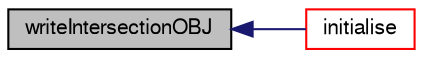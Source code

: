 digraph "writeIntersectionOBJ"
{
  bgcolor="transparent";
  edge [fontname="FreeSans",fontsize="10",labelfontname="FreeSans",labelfontsize="10"];
  node [fontname="FreeSans",fontsize="10",shape=record];
  rankdir="LR";
  Node133 [label="writeIntersectionOBJ",height=0.2,width=0.4,color="black", fillcolor="grey75", style="filled", fontcolor="black"];
  Node133 -> Node134 [dir="back",color="midnightblue",fontsize="10",style="solid",fontname="FreeSans"];
  Node134 [label="initialise",height=0.2,width=0.4,color="red",URL="$a24870.html#a4e2850016c042309f9e205f85d1e342e",tooltip="Initialise and return true if all ok. "];
}
